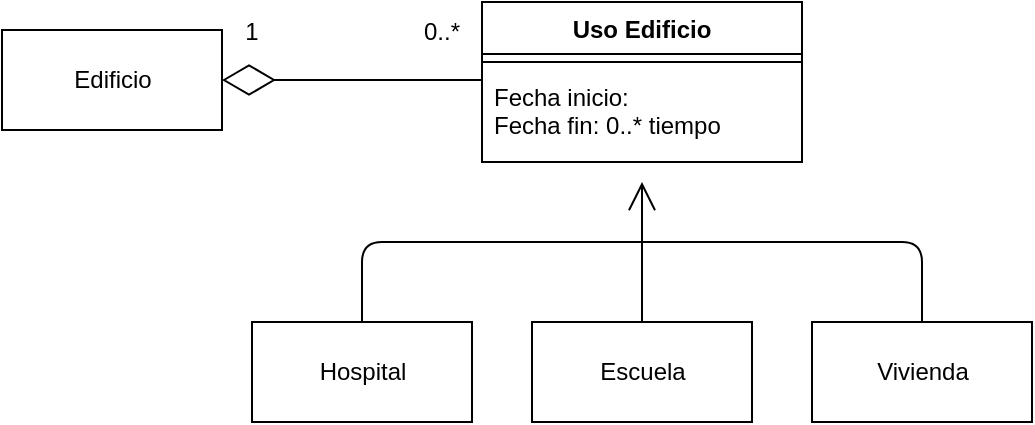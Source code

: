 <mxfile>
    <diagram id="GfXIVGSIjJ1Gm0HSOGYR" name="Page-1">
        <mxGraphModel dx="816" dy="424" grid="1" gridSize="10" guides="1" tooltips="1" connect="1" arrows="1" fold="1" page="1" pageScale="1" pageWidth="827" pageHeight="1169" math="0" shadow="0">
            <root>
                <mxCell id="0"/>
                <mxCell id="1" parent="0"/>
                <mxCell id="2" value="Edificio" style="html=1;" vertex="1" parent="1">
                    <mxGeometry x="80" y="134" width="110" height="50" as="geometry"/>
                </mxCell>
                <mxCell id="11" value="Uso Edificio" style="swimlane;fontStyle=1;align=center;verticalAlign=top;childLayout=stackLayout;horizontal=1;startSize=26;horizontalStack=0;resizeParent=1;resizeParentMax=0;resizeLast=0;collapsible=1;marginBottom=0;" vertex="1" parent="1">
                    <mxGeometry x="320" y="120" width="160" height="80" as="geometry"/>
                </mxCell>
                <mxCell id="13" value="" style="line;strokeWidth=1;fillColor=none;align=left;verticalAlign=middle;spacingTop=-1;spacingLeft=3;spacingRight=3;rotatable=0;labelPosition=right;points=[];portConstraint=eastwest;strokeColor=inherit;" vertex="1" parent="11">
                    <mxGeometry y="26" width="160" height="8" as="geometry"/>
                </mxCell>
                <mxCell id="14" value="Fecha inicio: &#10;Fecha fin: 0..* tiempo" style="text;strokeColor=none;fillColor=none;align=left;verticalAlign=top;spacingLeft=4;spacingRight=4;overflow=hidden;rotatable=0;points=[[0,0.5],[1,0.5]];portConstraint=eastwest;" vertex="1" parent="11">
                    <mxGeometry y="34" width="160" height="46" as="geometry"/>
                </mxCell>
                <mxCell id="15" value="Hospital" style="html=1;" vertex="1" parent="1">
                    <mxGeometry x="205" y="280" width="110" height="50" as="geometry"/>
                </mxCell>
                <mxCell id="16" value="Escuela" style="html=1;" vertex="1" parent="1">
                    <mxGeometry x="345" y="280" width="110" height="50" as="geometry"/>
                </mxCell>
                <mxCell id="17" value="Vivienda" style="html=1;" vertex="1" parent="1">
                    <mxGeometry x="485" y="280" width="110" height="50" as="geometry"/>
                </mxCell>
                <mxCell id="18" value="" style="endArrow=none;html=1;exitX=0.5;exitY=0;exitDx=0;exitDy=0;entryX=0.5;entryY=0;entryDx=0;entryDy=0;" edge="1" parent="1" source="15" target="17">
                    <mxGeometry width="50" height="50" relative="1" as="geometry">
                        <mxPoint x="430" y="250" as="sourcePoint"/>
                        <mxPoint x="480" y="200" as="targetPoint"/>
                        <Array as="points">
                            <mxPoint x="260" y="240"/>
                            <mxPoint x="540" y="240"/>
                        </Array>
                    </mxGeometry>
                </mxCell>
                <mxCell id="19" value="" style="endArrow=open;endFill=1;endSize=12;html=1;exitX=0.5;exitY=0;exitDx=0;exitDy=0;" edge="1" parent="1" source="16">
                    <mxGeometry width="160" relative="1" as="geometry">
                        <mxPoint x="370" y="220" as="sourcePoint"/>
                        <mxPoint x="400" y="210" as="targetPoint"/>
                    </mxGeometry>
                </mxCell>
                <mxCell id="20" value="" style="endArrow=diamondThin;endFill=0;endSize=24;html=1;exitX=0;exitY=0.5;exitDx=0;exitDy=0;entryX=1;entryY=0.5;entryDx=0;entryDy=0;" edge="1" parent="1" target="2">
                    <mxGeometry width="160" relative="1" as="geometry">
                        <mxPoint x="320" y="159" as="sourcePoint"/>
                        <mxPoint x="530" y="220" as="targetPoint"/>
                    </mxGeometry>
                </mxCell>
                <mxCell id="21" value="1" style="text;html=1;strokeColor=none;fillColor=none;align=center;verticalAlign=middle;whiteSpace=wrap;rounded=0;" vertex="1" parent="1">
                    <mxGeometry x="190" y="120" width="30" height="30" as="geometry"/>
                </mxCell>
                <mxCell id="22" value="0..*" style="text;html=1;strokeColor=none;fillColor=none;align=center;verticalAlign=middle;whiteSpace=wrap;rounded=0;" vertex="1" parent="1">
                    <mxGeometry x="270" y="120" width="60" height="30" as="geometry"/>
                </mxCell>
            </root>
        </mxGraphModel>
    </diagram>
</mxfile>
